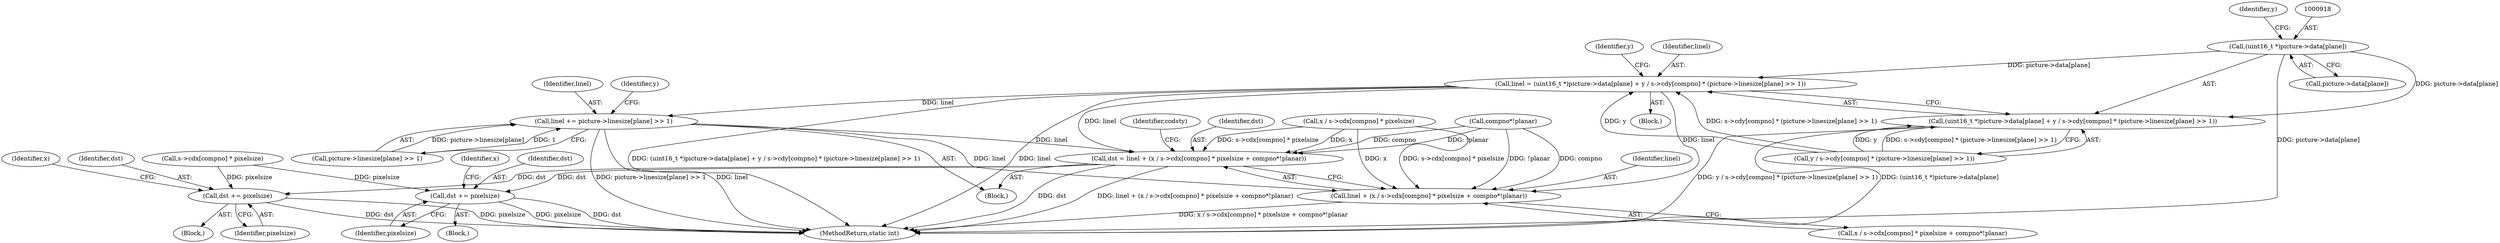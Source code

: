 digraph "0_FFmpeg_fe448cd28d674c3eff3072552eae366d0b659ce9@array" {
"1000917" [label="(Call,(uint16_t *)picture->data[plane])"];
"1000914" [label="(Call,linel = (uint16_t *)picture->data[plane] + y / s->cdy[compno] * (picture->linesize[plane] >> 1))"];
"1000983" [label="(Call,dst = linel + (x / s->cdx[compno] * pixelsize + compno*!planar))"];
"1001052" [label="(Call,dst += pixelsize)"];
"1001100" [label="(Call,dst += pixelsize)"];
"1000985" [label="(Call,linel + (x / s->cdx[compno] * pixelsize + compno*!planar))"];
"1001103" [label="(Call,linel += picture->linesize[plane] >> 1)"];
"1000916" [label="(Call,(uint16_t *)picture->data[plane] + y / s->cdy[compno] * (picture->linesize[plane] >> 1))"];
"1000796" [label="(Block,)"];
"1000925" [label="(Identifier,y)"];
"1000941" [label="(Identifier,y)"];
"1000924" [label="(Call,y / s->cdy[compno] * (picture->linesize[plane] >> 1))"];
"1001101" [label="(Identifier,dst)"];
"1001019" [label="(Block,)"];
"1000985" [label="(Call,linel + (x / s->cdx[compno] * pixelsize + compno*!planar))"];
"1001013" [label="(Identifier,x)"];
"1001052" [label="(Call,dst += pixelsize)"];
"1000983" [label="(Call,dst = linel + (x / s->cdx[compno] * pixelsize + compno*!planar))"];
"1000915" [label="(Identifier,linel)"];
"1000919" [label="(Call,picture->data[plane])"];
"1001114" [label="(MethodReturn,static int)"];
"1001004" [label="(Identifier,codsty)"];
"1001100" [label="(Call,dst += pixelsize)"];
"1000988" [label="(Call,x / s->cdx[compno] * pixelsize)"];
"1000987" [label="(Call,x / s->cdx[compno] * pixelsize + compno*!planar)"];
"1000984" [label="(Identifier,dst)"];
"1000986" [label="(Identifier,linel)"];
"1000917" [label="(Call,(uint16_t *)picture->data[plane])"];
"1000964" [label="(Block,)"];
"1001053" [label="(Identifier,dst)"];
"1001104" [label="(Identifier,linel)"];
"1000916" [label="(Call,(uint16_t *)picture->data[plane] + y / s->cdy[compno] * (picture->linesize[plane] >> 1))"];
"1001068" [label="(Block,)"];
"1001054" [label="(Identifier,pixelsize)"];
"1000997" [label="(Call,compno*!planar)"];
"1001062" [label="(Identifier,x)"];
"1000990" [label="(Call,s->cdx[compno] * pixelsize)"];
"1001103" [label="(Call,linel += picture->linesize[plane] >> 1)"];
"1000958" [label="(Identifier,y)"];
"1000914" [label="(Call,linel = (uint16_t *)picture->data[plane] + y / s->cdy[compno] * (picture->linesize[plane] >> 1))"];
"1001105" [label="(Call,picture->linesize[plane] >> 1)"];
"1001102" [label="(Identifier,pixelsize)"];
"1000917" -> "1000916"  [label="AST: "];
"1000917" -> "1000919"  [label="CFG: "];
"1000918" -> "1000917"  [label="AST: "];
"1000919" -> "1000917"  [label="AST: "];
"1000925" -> "1000917"  [label="CFG: "];
"1000917" -> "1001114"  [label="DDG: picture->data[plane]"];
"1000917" -> "1000914"  [label="DDG: picture->data[plane]"];
"1000917" -> "1000916"  [label="DDG: picture->data[plane]"];
"1000914" -> "1000796"  [label="AST: "];
"1000914" -> "1000916"  [label="CFG: "];
"1000915" -> "1000914"  [label="AST: "];
"1000916" -> "1000914"  [label="AST: "];
"1000941" -> "1000914"  [label="CFG: "];
"1000914" -> "1001114"  [label="DDG: (uint16_t *)picture->data[plane] + y / s->cdy[compno] * (picture->linesize[plane] >> 1)"];
"1000914" -> "1001114"  [label="DDG: linel"];
"1000924" -> "1000914"  [label="DDG: y"];
"1000924" -> "1000914"  [label="DDG: s->cdy[compno] * (picture->linesize[plane] >> 1)"];
"1000914" -> "1000983"  [label="DDG: linel"];
"1000914" -> "1000985"  [label="DDG: linel"];
"1000914" -> "1001103"  [label="DDG: linel"];
"1000983" -> "1000964"  [label="AST: "];
"1000983" -> "1000985"  [label="CFG: "];
"1000984" -> "1000983"  [label="AST: "];
"1000985" -> "1000983"  [label="AST: "];
"1001004" -> "1000983"  [label="CFG: "];
"1000983" -> "1001114"  [label="DDG: dst"];
"1000983" -> "1001114"  [label="DDG: linel + (x / s->cdx[compno] * pixelsize + compno*!planar)"];
"1001103" -> "1000983"  [label="DDG: linel"];
"1000988" -> "1000983"  [label="DDG: x"];
"1000988" -> "1000983"  [label="DDG: s->cdx[compno] * pixelsize"];
"1000997" -> "1000983"  [label="DDG: compno"];
"1000997" -> "1000983"  [label="DDG: !planar"];
"1000983" -> "1001052"  [label="DDG: dst"];
"1000983" -> "1001100"  [label="DDG: dst"];
"1001052" -> "1001019"  [label="AST: "];
"1001052" -> "1001054"  [label="CFG: "];
"1001053" -> "1001052"  [label="AST: "];
"1001054" -> "1001052"  [label="AST: "];
"1001013" -> "1001052"  [label="CFG: "];
"1001052" -> "1001114"  [label="DDG: pixelsize"];
"1001052" -> "1001114"  [label="DDG: dst"];
"1000990" -> "1001052"  [label="DDG: pixelsize"];
"1001100" -> "1001068"  [label="AST: "];
"1001100" -> "1001102"  [label="CFG: "];
"1001101" -> "1001100"  [label="AST: "];
"1001102" -> "1001100"  [label="AST: "];
"1001062" -> "1001100"  [label="CFG: "];
"1001100" -> "1001114"  [label="DDG: dst"];
"1001100" -> "1001114"  [label="DDG: pixelsize"];
"1000990" -> "1001100"  [label="DDG: pixelsize"];
"1000985" -> "1000987"  [label="CFG: "];
"1000986" -> "1000985"  [label="AST: "];
"1000987" -> "1000985"  [label="AST: "];
"1000985" -> "1001114"  [label="DDG: x / s->cdx[compno] * pixelsize + compno*!planar"];
"1001103" -> "1000985"  [label="DDG: linel"];
"1000988" -> "1000985"  [label="DDG: x"];
"1000988" -> "1000985"  [label="DDG: s->cdx[compno] * pixelsize"];
"1000997" -> "1000985"  [label="DDG: compno"];
"1000997" -> "1000985"  [label="DDG: !planar"];
"1001103" -> "1000964"  [label="AST: "];
"1001103" -> "1001105"  [label="CFG: "];
"1001104" -> "1001103"  [label="AST: "];
"1001105" -> "1001103"  [label="AST: "];
"1000958" -> "1001103"  [label="CFG: "];
"1001103" -> "1001114"  [label="DDG: picture->linesize[plane] >> 1"];
"1001103" -> "1001114"  [label="DDG: linel"];
"1001105" -> "1001103"  [label="DDG: picture->linesize[plane]"];
"1001105" -> "1001103"  [label="DDG: 1"];
"1000916" -> "1000924"  [label="CFG: "];
"1000924" -> "1000916"  [label="AST: "];
"1000916" -> "1001114"  [label="DDG: y / s->cdy[compno] * (picture->linesize[plane] >> 1)"];
"1000916" -> "1001114"  [label="DDG: (uint16_t *)picture->data[plane]"];
"1000924" -> "1000916"  [label="DDG: y"];
"1000924" -> "1000916"  [label="DDG: s->cdy[compno] * (picture->linesize[plane] >> 1)"];
}
